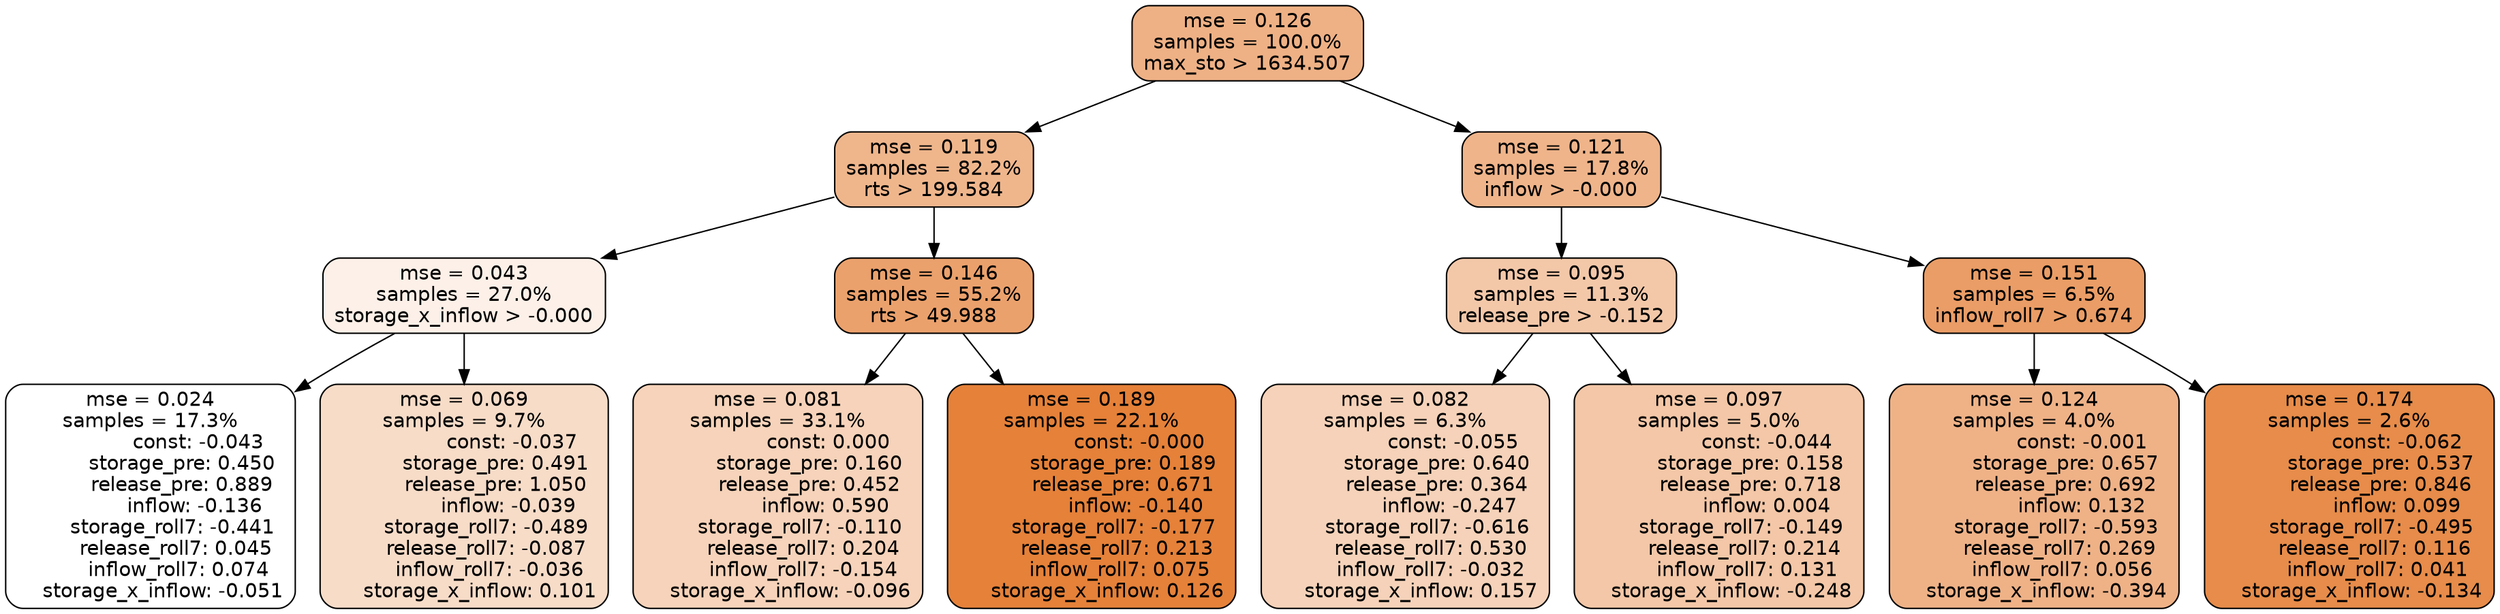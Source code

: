 digraph tree {
node [shape=rectangle, style="filled, rounded", color="black", fontname=helvetica] ;
edge [fontname=helvetica] ;
	"0" [label="mse = 0.126
samples = 100.0%
max_sto > 1634.507", fillcolor="#eeb185"]
	"1" [label="mse = 0.119
samples = 82.2%
rts > 199.584", fillcolor="#efb68c"]
	"8" [label="mse = 0.121
samples = 17.8%
inflow > -0.000", fillcolor="#efb48a"]
	"5" [label="mse = 0.043
samples = 27.0%
storage_x_inflow > -0.000", fillcolor="#fcf0e8"]
	"2" [label="mse = 0.146
samples = 55.2%
rts > 49.988", fillcolor="#eba16c"]
	"9" [label="mse = 0.095
samples = 11.3%
release_pre > -0.152", fillcolor="#f3c8a9"]
	"12" [label="mse = 0.151
samples = 6.5%
inflow_roll7 > 0.674", fillcolor="#ea9d66"]
	"6" [label="mse = 0.024
samples = 17.3%
               const: -0.043
          storage_pre: 0.450
          release_pre: 0.889
              inflow: -0.136
       storage_roll7: -0.441
        release_roll7: 0.045
         inflow_roll7: 0.074
    storage_x_inflow: -0.051", fillcolor="#ffffff"]
	"7" [label="mse = 0.069
samples = 9.7%
               const: -0.037
          storage_pre: 0.491
          release_pre: 1.050
              inflow: -0.039
       storage_roll7: -0.489
       release_roll7: -0.087
        inflow_roll7: -0.036
     storage_x_inflow: 0.101", fillcolor="#f7dcc8"]
	"3" [label="mse = 0.081
samples = 33.1%
                const: 0.000
          storage_pre: 0.160
          release_pre: 0.452
               inflow: 0.590
       storage_roll7: -0.110
        release_roll7: 0.204
        inflow_roll7: -0.154
    storage_x_inflow: -0.096", fillcolor="#f6d3ba"]
	"4" [label="mse = 0.189
samples = 22.1%
               const: -0.000
          storage_pre: 0.189
          release_pre: 0.671
              inflow: -0.140
       storage_roll7: -0.177
        release_roll7: 0.213
         inflow_roll7: 0.075
     storage_x_inflow: 0.126", fillcolor="#e58139"]
	"10" [label="mse = 0.082
samples = 6.3%
               const: -0.055
          storage_pre: 0.640
          release_pre: 0.364
              inflow: -0.247
       storage_roll7: -0.616
        release_roll7: 0.530
        inflow_roll7: -0.032
     storage_x_inflow: 0.157", fillcolor="#f5d2b9"]
	"11" [label="mse = 0.097
samples = 5.0%
               const: -0.044
          storage_pre: 0.158
          release_pre: 0.718
               inflow: 0.004
       storage_roll7: -0.149
        release_roll7: 0.214
         inflow_roll7: 0.131
    storage_x_inflow: -0.248", fillcolor="#f3c7a7"]
	"13" [label="mse = 0.124
samples = 4.0%
               const: -0.001
          storage_pre: 0.657
          release_pre: 0.692
               inflow: 0.132
       storage_roll7: -0.593
        release_roll7: 0.269
         inflow_roll7: 0.056
    storage_x_inflow: -0.394", fillcolor="#efb287"]
	"14" [label="mse = 0.174
samples = 2.6%
               const: -0.062
          storage_pre: 0.537
          release_pre: 0.846
               inflow: 0.099
       storage_roll7: -0.495
        release_roll7: 0.116
         inflow_roll7: 0.041
    storage_x_inflow: -0.134", fillcolor="#e78c4a"]

	"0" -> "1"
	"0" -> "8"
	"1" -> "2"
	"1" -> "5"
	"8" -> "9"
	"8" -> "12"
	"5" -> "6"
	"5" -> "7"
	"2" -> "3"
	"2" -> "4"
	"9" -> "10"
	"9" -> "11"
	"12" -> "13"
	"12" -> "14"
}